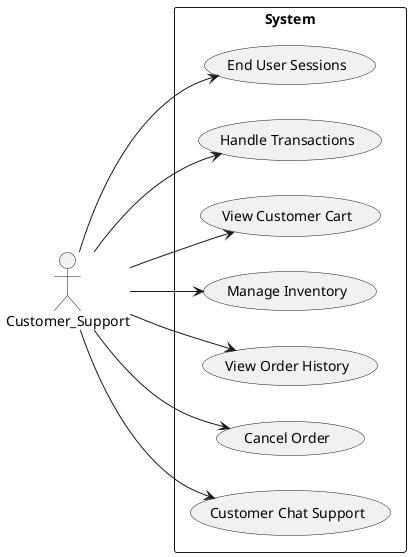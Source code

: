 @startuml Customer_Support
left to right direction
actor Customer_Support
rectangle "System" as system {
  (End User Sessions)
  (Handle Transactions)
  (View Customer Cart)
  (Manage Inventory)
  (View Order History)
  (Cancel Order)
  (Customer Chat Support)
}
Customer_Support --> (End User Sessions)
Customer_Support --> (Handle Transactions)
Customer_Support --> (View Customer Cart)
Customer_Support --> (Manage Inventory)
Customer_Support --> (View Order History)
Customer_Support --> (Cancel Order)
Customer_Support --> (Customer Chat Support)
@enduml
